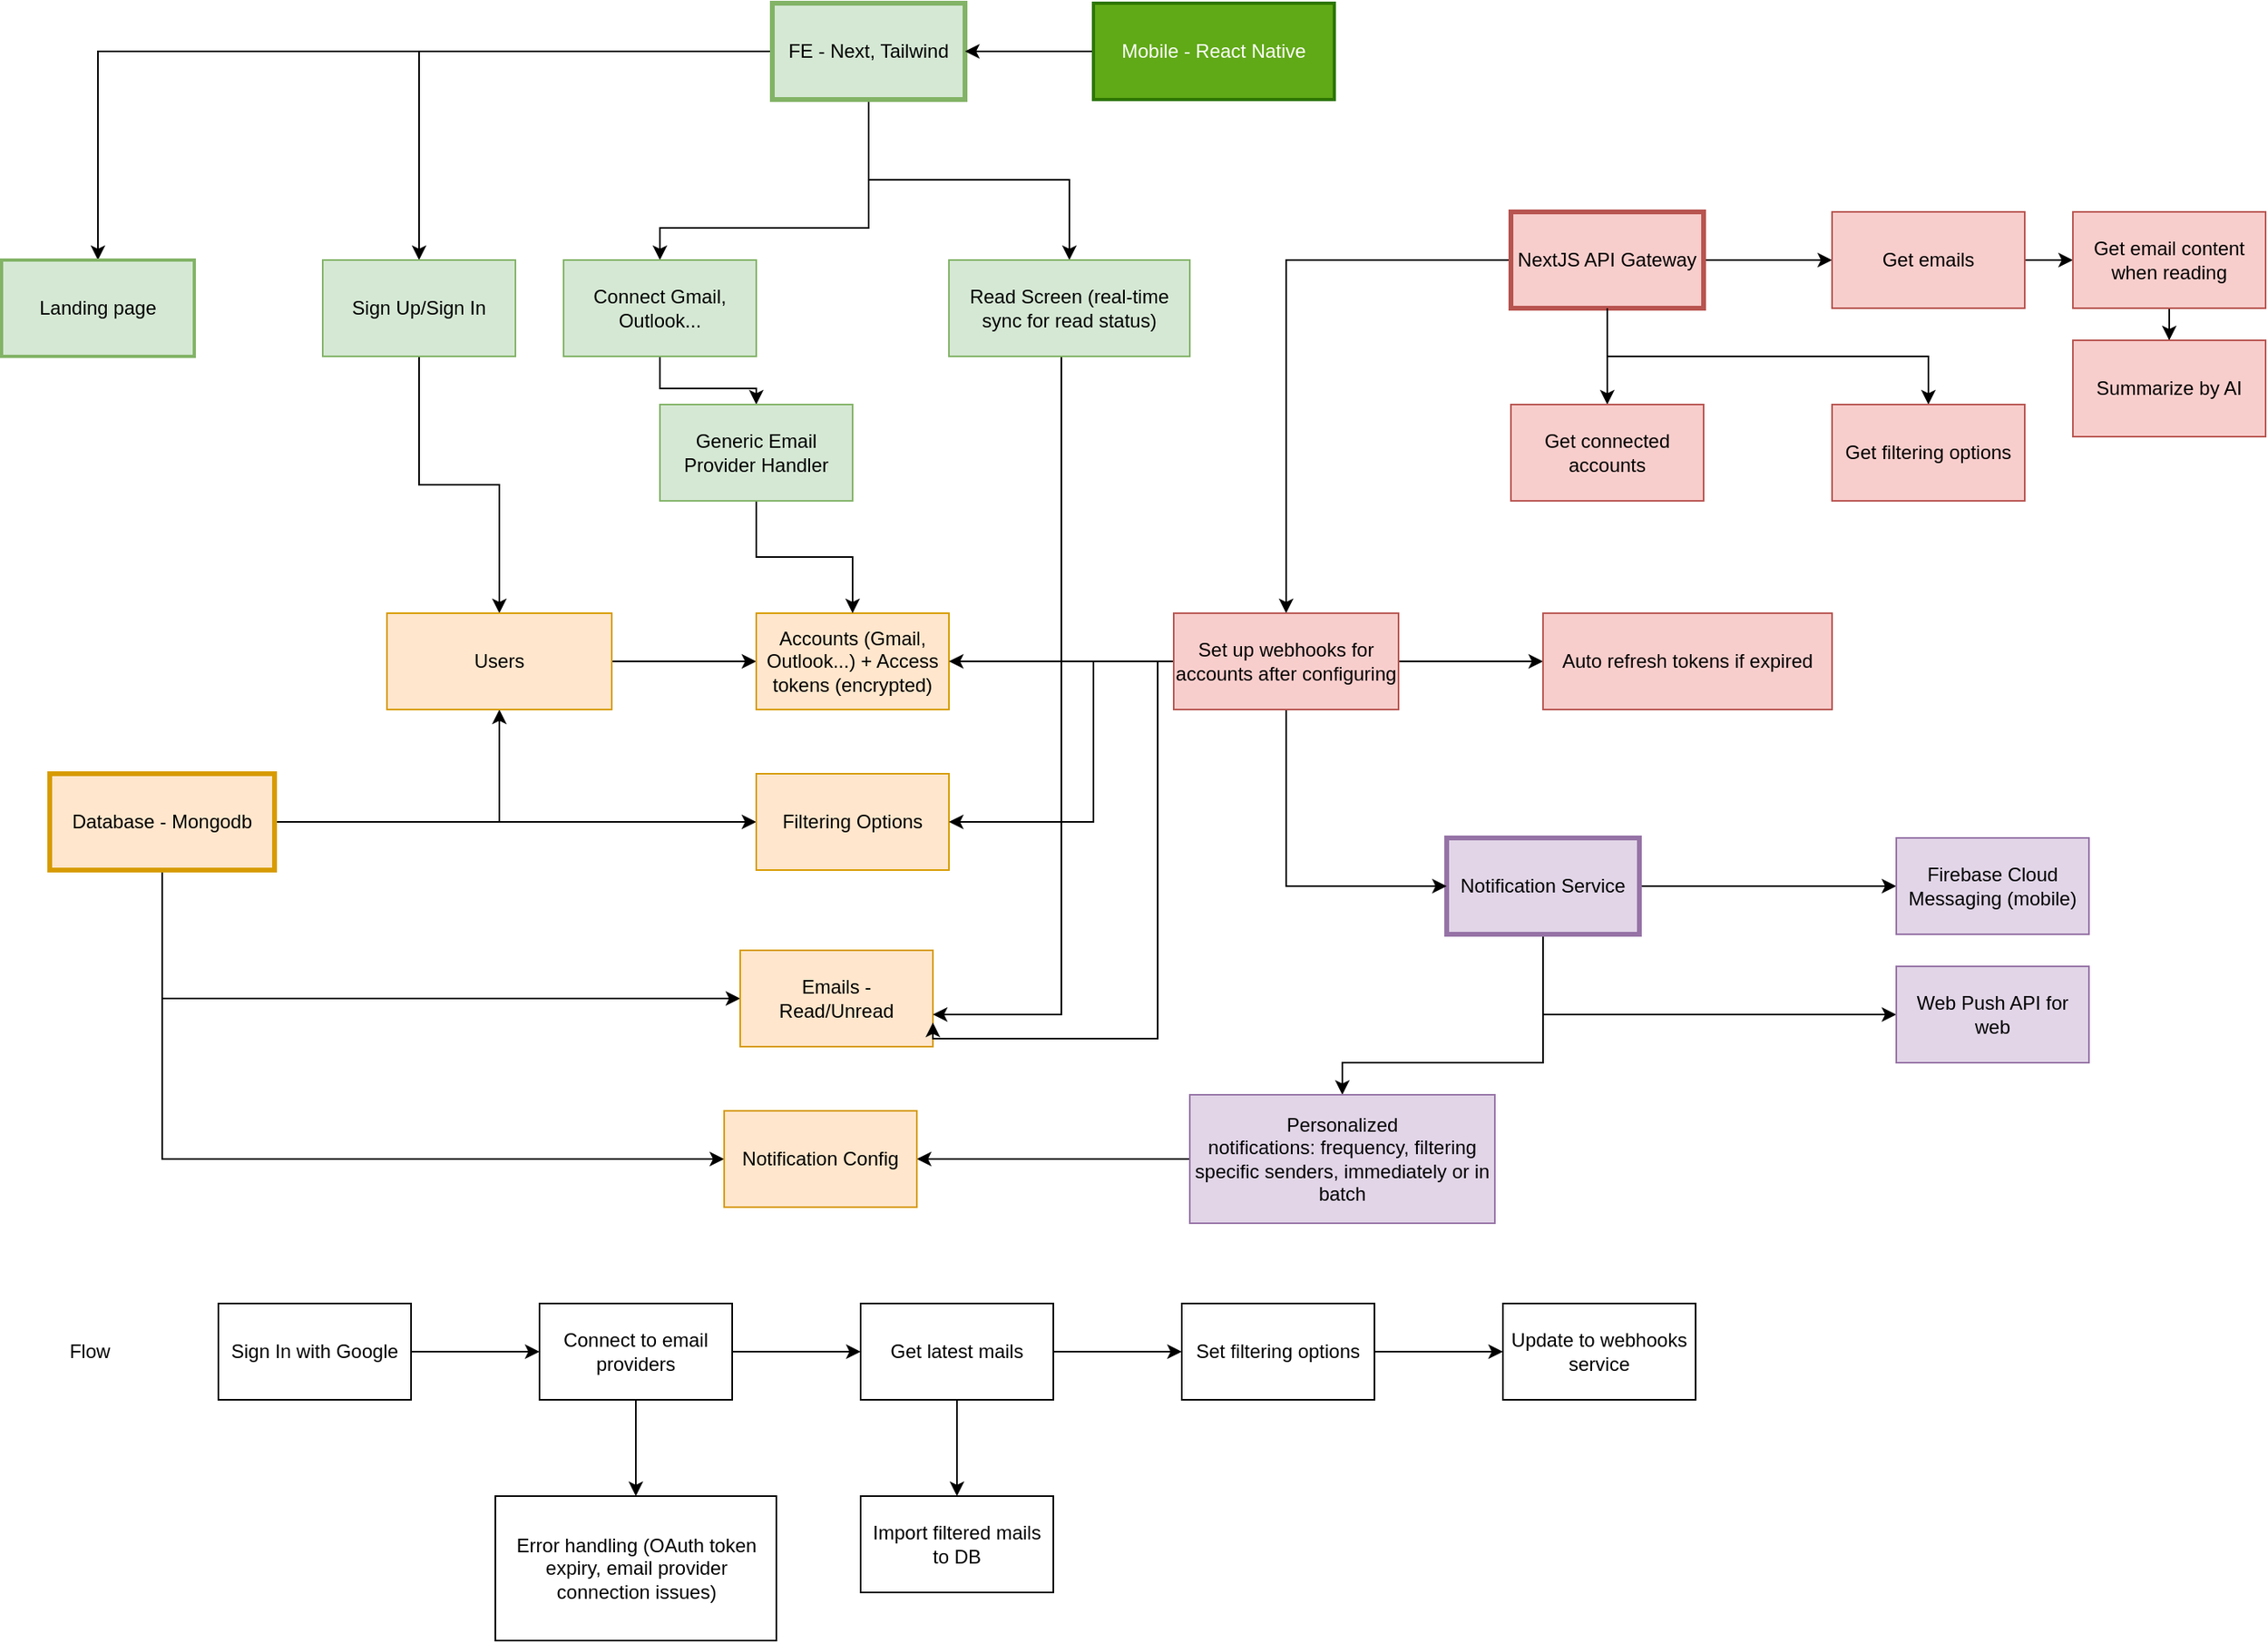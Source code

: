 <mxfile version="24.7.16">
  <diagram name="Trang-1" id="sZ26ORA3GB2YnHU4ORg-">
    <mxGraphModel dx="1834" dy="772" grid="1" gridSize="10" guides="1" tooltips="1" connect="1" arrows="1" fold="1" page="0" pageScale="1" pageWidth="827" pageHeight="1169" math="0" shadow="0">
      <root>
        <mxCell id="0" />
        <mxCell id="1" parent="0" />
        <mxCell id="-4XnIBtAPIhg3w7pLhLC-5" value="" style="edgeStyle=orthogonalEdgeStyle;rounded=0;orthogonalLoop=1;jettySize=auto;html=1;" parent="1" source="-4XnIBtAPIhg3w7pLhLC-1" target="-4XnIBtAPIhg3w7pLhLC-4" edge="1">
          <mxGeometry relative="1" as="geometry" />
        </mxCell>
        <mxCell id="-4XnIBtAPIhg3w7pLhLC-9" value="" style="edgeStyle=orthogonalEdgeStyle;rounded=0;orthogonalLoop=1;jettySize=auto;html=1;entryX=0.5;entryY=0;entryDx=0;entryDy=0;" parent="1" source="-4XnIBtAPIhg3w7pLhLC-1" target="-4XnIBtAPIhg3w7pLhLC-8" edge="1">
          <mxGeometry relative="1" as="geometry">
            <Array as="points">
              <mxPoint x="130" y="190" />
              <mxPoint x="190" y="190" />
            </Array>
          </mxGeometry>
        </mxCell>
        <mxCell id="sn20mlSqS-HbytY9ccLU-24" value="" style="edgeStyle=orthogonalEdgeStyle;rounded=0;orthogonalLoop=1;jettySize=auto;html=1;" parent="1" source="-4XnIBtAPIhg3w7pLhLC-1" target="sn20mlSqS-HbytY9ccLU-23" edge="1">
          <mxGeometry relative="1" as="geometry" />
        </mxCell>
        <mxCell id="sn20mlSqS-HbytY9ccLU-37" value="" style="edgeStyle=orthogonalEdgeStyle;rounded=0;orthogonalLoop=1;jettySize=auto;html=1;" parent="1" source="-4XnIBtAPIhg3w7pLhLC-1" target="sn20mlSqS-HbytY9ccLU-36" edge="1">
          <mxGeometry relative="1" as="geometry" />
        </mxCell>
        <mxCell id="-4XnIBtAPIhg3w7pLhLC-1" value="FE - Next, Tailwind" style="rounded=0;whiteSpace=wrap;html=1;fillColor=#d5e8d4;strokeColor=#82b366;strokeWidth=3;" parent="1" vertex="1">
          <mxGeometry x="200" y="50" width="120" height="60" as="geometry" />
        </mxCell>
        <mxCell id="sn20mlSqS-HbytY9ccLU-10" style="edgeStyle=orthogonalEdgeStyle;rounded=0;orthogonalLoop=1;jettySize=auto;html=1;entryX=0.5;entryY=0;entryDx=0;entryDy=0;" parent="1" source="-4XnIBtAPIhg3w7pLhLC-4" target="sn20mlSqS-HbytY9ccLU-5" edge="1">
          <mxGeometry relative="1" as="geometry" />
        </mxCell>
        <mxCell id="-4XnIBtAPIhg3w7pLhLC-4" value="Sign Up/Sign In" style="rounded=0;whiteSpace=wrap;html=1;fillColor=#d5e8d4;strokeColor=#82b366;" parent="1" vertex="1">
          <mxGeometry x="-80" y="210" width="120" height="60" as="geometry" />
        </mxCell>
        <mxCell id="Ho3KDSB0VRyxntUYbUB0-30" value="" style="edgeStyle=orthogonalEdgeStyle;rounded=0;orthogonalLoop=1;jettySize=auto;html=1;" parent="1" source="-4XnIBtAPIhg3w7pLhLC-8" target="Ho3KDSB0VRyxntUYbUB0-29" edge="1">
          <mxGeometry relative="1" as="geometry" />
        </mxCell>
        <mxCell id="-4XnIBtAPIhg3w7pLhLC-8" value="Connect Gmail, Outlook..." style="rounded=0;whiteSpace=wrap;html=1;fillColor=#d5e8d4;strokeColor=#82b366;" parent="1" vertex="1">
          <mxGeometry x="70" y="210" width="120" height="60" as="geometry" />
        </mxCell>
        <mxCell id="Ho3KDSB0VRyxntUYbUB0-14" value="" style="edgeStyle=orthogonalEdgeStyle;rounded=0;orthogonalLoop=1;jettySize=auto;html=1;" parent="1" source="sn20mlSqS-HbytY9ccLU-1" target="-4XnIBtAPIhg3w7pLhLC-1" edge="1">
          <mxGeometry relative="1" as="geometry" />
        </mxCell>
        <mxCell id="sn20mlSqS-HbytY9ccLU-1" value="Mobile - React Native" style="rounded=0;whiteSpace=wrap;html=1;fillColor=#60a917;strokeColor=#2D7600;fontColor=#ffffff;strokeWidth=2;" parent="1" vertex="1">
          <mxGeometry x="400" y="50" width="150" height="60" as="geometry" />
        </mxCell>
        <mxCell id="sn20mlSqS-HbytY9ccLU-6" value="" style="edgeStyle=orthogonalEdgeStyle;rounded=0;orthogonalLoop=1;jettySize=auto;html=1;" parent="1" source="sn20mlSqS-HbytY9ccLU-3" target="sn20mlSqS-HbytY9ccLU-5" edge="1">
          <mxGeometry relative="1" as="geometry" />
        </mxCell>
        <mxCell id="sn20mlSqS-HbytY9ccLU-12" value="" style="edgeStyle=orthogonalEdgeStyle;rounded=0;orthogonalLoop=1;jettySize=auto;html=1;" parent="1" source="sn20mlSqS-HbytY9ccLU-3" target="sn20mlSqS-HbytY9ccLU-11" edge="1">
          <mxGeometry relative="1" as="geometry">
            <Array as="points">
              <mxPoint x="-180" y="670" />
            </Array>
          </mxGeometry>
        </mxCell>
        <mxCell id="sn20mlSqS-HbytY9ccLU-14" value="" style="edgeStyle=orthogonalEdgeStyle;rounded=0;orthogonalLoop=1;jettySize=auto;html=1;" parent="1" source="sn20mlSqS-HbytY9ccLU-3" target="sn20mlSqS-HbytY9ccLU-13" edge="1">
          <mxGeometry relative="1" as="geometry" />
        </mxCell>
        <mxCell id="Ho3KDSB0VRyxntUYbUB0-36" value="" style="edgeStyle=orthogonalEdgeStyle;rounded=0;orthogonalLoop=1;jettySize=auto;html=1;" parent="1" source="sn20mlSqS-HbytY9ccLU-3" target="Ho3KDSB0VRyxntUYbUB0-35" edge="1">
          <mxGeometry relative="1" as="geometry">
            <Array as="points">
              <mxPoint x="-180" y="770" />
            </Array>
          </mxGeometry>
        </mxCell>
        <mxCell id="sn20mlSqS-HbytY9ccLU-3" value="Database - Mongodb" style="rounded=0;whiteSpace=wrap;html=1;fillColor=#ffe6cc;strokeColor=#d79b00;strokeWidth=3;" parent="1" vertex="1">
          <mxGeometry x="-250" y="530" width="140" height="60" as="geometry" />
        </mxCell>
        <mxCell id="sn20mlSqS-HbytY9ccLU-8" value="" style="edgeStyle=orthogonalEdgeStyle;rounded=0;orthogonalLoop=1;jettySize=auto;html=1;" parent="1" source="sn20mlSqS-HbytY9ccLU-5" target="sn20mlSqS-HbytY9ccLU-7" edge="1">
          <mxGeometry relative="1" as="geometry" />
        </mxCell>
        <mxCell id="sn20mlSqS-HbytY9ccLU-5" value="Users" style="rounded=0;whiteSpace=wrap;html=1;fillColor=#ffe6cc;strokeColor=#d79b00;" parent="1" vertex="1">
          <mxGeometry x="-40" y="430" width="140" height="60" as="geometry" />
        </mxCell>
        <mxCell id="sn20mlSqS-HbytY9ccLU-7" value="Accounts (Gmail, Outlook...) + Access tokens (encrypted)" style="whiteSpace=wrap;html=1;rounded=0;fillColor=#ffe6cc;strokeColor=#d79b00;" parent="1" vertex="1">
          <mxGeometry x="190" y="430" width="120" height="60" as="geometry" />
        </mxCell>
        <mxCell id="sn20mlSqS-HbytY9ccLU-11" value="Emails - Read/Unread" style="whiteSpace=wrap;html=1;fillColor=#ffe6cc;strokeColor=#d79b00;rounded=0;" parent="1" vertex="1">
          <mxGeometry x="180" y="640" width="120" height="60" as="geometry" />
        </mxCell>
        <mxCell id="sn20mlSqS-HbytY9ccLU-13" value="Filtering Options" style="whiteSpace=wrap;html=1;fillColor=#ffe6cc;strokeColor=#d79b00;rounded=0;" parent="1" vertex="1">
          <mxGeometry x="190" y="530" width="120" height="60" as="geometry" />
        </mxCell>
        <mxCell id="sn20mlSqS-HbytY9ccLU-40" value="" style="edgeStyle=orthogonalEdgeStyle;rounded=0;orthogonalLoop=1;jettySize=auto;html=1;" parent="1" source="sn20mlSqS-HbytY9ccLU-17" target="sn20mlSqS-HbytY9ccLU-39" edge="1">
          <mxGeometry relative="1" as="geometry" />
        </mxCell>
        <mxCell id="sn20mlSqS-HbytY9ccLU-46" value="" style="edgeStyle=orthogonalEdgeStyle;rounded=0;orthogonalLoop=1;jettySize=auto;html=1;" parent="1" source="sn20mlSqS-HbytY9ccLU-17" target="sn20mlSqS-HbytY9ccLU-45" edge="1">
          <mxGeometry relative="1" as="geometry" />
        </mxCell>
        <mxCell id="Ho3KDSB0VRyxntUYbUB0-15" style="edgeStyle=orthogonalEdgeStyle;rounded=0;orthogonalLoop=1;jettySize=auto;html=1;" parent="1" source="sn20mlSqS-HbytY9ccLU-17" target="sn20mlSqS-HbytY9ccLU-34" edge="1">
          <mxGeometry relative="1" as="geometry" />
        </mxCell>
        <mxCell id="sn20mlSqS-HbytY9ccLU-17" value="NextJS API Gateway" style="whiteSpace=wrap;html=1;fillColor=#f8cecc;strokeColor=#b85450;rounded=0;strokeWidth=3;" parent="1" vertex="1">
          <mxGeometry x="660" y="180" width="120" height="60" as="geometry" />
        </mxCell>
        <mxCell id="Ho3KDSB0VRyxntUYbUB0-24" value="" style="edgeStyle=orthogonalEdgeStyle;rounded=0;orthogonalLoop=1;jettySize=auto;html=1;" parent="1" source="sn20mlSqS-HbytY9ccLU-21" target="Ho3KDSB0VRyxntUYbUB0-23" edge="1">
          <mxGeometry relative="1" as="geometry" />
        </mxCell>
        <mxCell id="Ho3KDSB0VRyxntUYbUB0-26" value="" style="edgeStyle=orthogonalEdgeStyle;rounded=0;orthogonalLoop=1;jettySize=auto;html=1;" parent="1" source="sn20mlSqS-HbytY9ccLU-21" target="Ho3KDSB0VRyxntUYbUB0-25" edge="1">
          <mxGeometry relative="1" as="geometry">
            <Array as="points">
              <mxPoint x="680" y="680" />
            </Array>
          </mxGeometry>
        </mxCell>
        <mxCell id="Ho3KDSB0VRyxntUYbUB0-34" value="" style="edgeStyle=orthogonalEdgeStyle;rounded=0;orthogonalLoop=1;jettySize=auto;html=1;" parent="1" source="sn20mlSqS-HbytY9ccLU-21" target="Ho3KDSB0VRyxntUYbUB0-33" edge="1">
          <mxGeometry relative="1" as="geometry">
            <Array as="points">
              <mxPoint x="680" y="710" />
              <mxPoint x="555" y="710" />
            </Array>
          </mxGeometry>
        </mxCell>
        <mxCell id="sn20mlSqS-HbytY9ccLU-21" value="Notification Service" style="whiteSpace=wrap;html=1;fillColor=#e1d5e7;strokeColor=#9673a6;rounded=0;strokeWidth=3;" parent="1" vertex="1">
          <mxGeometry x="620" y="570" width="120" height="60" as="geometry" />
        </mxCell>
        <mxCell id="sn20mlSqS-HbytY9ccLU-29" style="edgeStyle=orthogonalEdgeStyle;rounded=0;orthogonalLoop=1;jettySize=auto;html=1;" parent="1" source="sn20mlSqS-HbytY9ccLU-23" target="sn20mlSqS-HbytY9ccLU-11" edge="1">
          <mxGeometry relative="1" as="geometry">
            <Array as="points">
              <mxPoint x="380" y="680" />
            </Array>
          </mxGeometry>
        </mxCell>
        <mxCell id="sn20mlSqS-HbytY9ccLU-23" value="Read Screen (real-time sync for read status)" style="whiteSpace=wrap;html=1;fillColor=#d5e8d4;strokeColor=#82b366;rounded=0;" parent="1" vertex="1">
          <mxGeometry x="310" y="210" width="150" height="60" as="geometry" />
        </mxCell>
        <mxCell id="sn20mlSqS-HbytY9ccLU-38" style="edgeStyle=orthogonalEdgeStyle;rounded=0;orthogonalLoop=1;jettySize=auto;html=1;" parent="1" source="sn20mlSqS-HbytY9ccLU-34" target="sn20mlSqS-HbytY9ccLU-21" edge="1">
          <mxGeometry relative="1" as="geometry">
            <Array as="points">
              <mxPoint x="520" y="550" />
              <mxPoint x="520" y="550" />
            </Array>
          </mxGeometry>
        </mxCell>
        <mxCell id="Ho3KDSB0VRyxntUYbUB0-16" style="edgeStyle=orthogonalEdgeStyle;rounded=0;orthogonalLoop=1;jettySize=auto;html=1;entryX=1;entryY=0.5;entryDx=0;entryDy=0;" parent="1" source="sn20mlSqS-HbytY9ccLU-34" target="sn20mlSqS-HbytY9ccLU-7" edge="1">
          <mxGeometry relative="1" as="geometry" />
        </mxCell>
        <mxCell id="Ho3KDSB0VRyxntUYbUB0-17" style="edgeStyle=orthogonalEdgeStyle;rounded=0;orthogonalLoop=1;jettySize=auto;html=1;entryX=1;entryY=0.5;entryDx=0;entryDy=0;" parent="1" source="sn20mlSqS-HbytY9ccLU-34" target="sn20mlSqS-HbytY9ccLU-13" edge="1">
          <mxGeometry relative="1" as="geometry">
            <Array as="points">
              <mxPoint x="400" y="460" />
              <mxPoint x="400" y="560" />
            </Array>
          </mxGeometry>
        </mxCell>
        <mxCell id="Ho3KDSB0VRyxntUYbUB0-18" style="edgeStyle=orthogonalEdgeStyle;rounded=0;orthogonalLoop=1;jettySize=auto;html=1;entryX=1;entryY=0.75;entryDx=0;entryDy=0;" parent="1" source="sn20mlSqS-HbytY9ccLU-34" target="sn20mlSqS-HbytY9ccLU-11" edge="1">
          <mxGeometry relative="1" as="geometry">
            <Array as="points">
              <mxPoint x="440" y="460" />
              <mxPoint x="440" y="695" />
            </Array>
          </mxGeometry>
        </mxCell>
        <mxCell id="Ho3KDSB0VRyxntUYbUB0-22" value="" style="edgeStyle=orthogonalEdgeStyle;rounded=0;orthogonalLoop=1;jettySize=auto;html=1;" parent="1" source="sn20mlSqS-HbytY9ccLU-34" target="Ho3KDSB0VRyxntUYbUB0-21" edge="1">
          <mxGeometry relative="1" as="geometry" />
        </mxCell>
        <mxCell id="sn20mlSqS-HbytY9ccLU-34" value="Set up webhooks for accounts after configuring" style="whiteSpace=wrap;html=1;fillColor=#f8cecc;strokeColor=#b85450;rounded=0;" parent="1" vertex="1">
          <mxGeometry x="450" y="430" width="140" height="60" as="geometry" />
        </mxCell>
        <mxCell id="sn20mlSqS-HbytY9ccLU-36" value="Landing page" style="whiteSpace=wrap;html=1;fillColor=#d5e8d4;strokeColor=#82b366;rounded=0;strokeWidth=2;" parent="1" vertex="1">
          <mxGeometry x="-280" y="210" width="120" height="60" as="geometry" />
        </mxCell>
        <mxCell id="sn20mlSqS-HbytY9ccLU-43" value="" style="edgeStyle=orthogonalEdgeStyle;rounded=0;orthogonalLoop=1;jettySize=auto;html=1;exitX=0.5;exitY=1;exitDx=0;exitDy=0;" parent="1" source="sn20mlSqS-HbytY9ccLU-17" target="sn20mlSqS-HbytY9ccLU-41" edge="1">
          <mxGeometry relative="1" as="geometry" />
        </mxCell>
        <mxCell id="SvRrcNwXcUUWf0sOA4Cr-2" value="" style="edgeStyle=orthogonalEdgeStyle;rounded=0;orthogonalLoop=1;jettySize=auto;html=1;" edge="1" parent="1" source="sn20mlSqS-HbytY9ccLU-39" target="SvRrcNwXcUUWf0sOA4Cr-1">
          <mxGeometry relative="1" as="geometry" />
        </mxCell>
        <mxCell id="sn20mlSqS-HbytY9ccLU-39" value="Get emails" style="whiteSpace=wrap;html=1;fillColor=#f8cecc;strokeColor=#b85450;rounded=0;" parent="1" vertex="1">
          <mxGeometry x="860" y="180" width="120" height="60" as="geometry" />
        </mxCell>
        <mxCell id="sn20mlSqS-HbytY9ccLU-41" value="Get filtering options" style="whiteSpace=wrap;html=1;fillColor=#f8cecc;strokeColor=#b85450;rounded=0;" parent="1" vertex="1">
          <mxGeometry x="860" y="300" width="120" height="60" as="geometry" />
        </mxCell>
        <mxCell id="sn20mlSqS-HbytY9ccLU-45" value="Get connected accounts" style="whiteSpace=wrap;html=1;fillColor=#f8cecc;strokeColor=#b85450;rounded=0;" parent="1" vertex="1">
          <mxGeometry x="660" y="300" width="120" height="60" as="geometry" />
        </mxCell>
        <mxCell id="Ho3KDSB0VRyxntUYbUB0-3" value="" style="edgeStyle=orthogonalEdgeStyle;rounded=0;orthogonalLoop=1;jettySize=auto;html=1;" parent="1" source="Ho3KDSB0VRyxntUYbUB0-1" target="Ho3KDSB0VRyxntUYbUB0-2" edge="1">
          <mxGeometry relative="1" as="geometry" />
        </mxCell>
        <mxCell id="Ho3KDSB0VRyxntUYbUB0-1" value="Sign In with Google" style="rounded=0;whiteSpace=wrap;html=1;" parent="1" vertex="1">
          <mxGeometry x="-145" y="860" width="120" height="60" as="geometry" />
        </mxCell>
        <mxCell id="Ho3KDSB0VRyxntUYbUB0-5" value="" style="edgeStyle=orthogonalEdgeStyle;rounded=0;orthogonalLoop=1;jettySize=auto;html=1;" parent="1" source="Ho3KDSB0VRyxntUYbUB0-2" target="Ho3KDSB0VRyxntUYbUB0-4" edge="1">
          <mxGeometry relative="1" as="geometry" />
        </mxCell>
        <mxCell id="Ho3KDSB0VRyxntUYbUB0-28" value="" style="edgeStyle=orthogonalEdgeStyle;rounded=0;orthogonalLoop=1;jettySize=auto;html=1;" parent="1" source="Ho3KDSB0VRyxntUYbUB0-2" target="Ho3KDSB0VRyxntUYbUB0-27" edge="1">
          <mxGeometry relative="1" as="geometry" />
        </mxCell>
        <mxCell id="Ho3KDSB0VRyxntUYbUB0-2" value="Connect to email providers" style="whiteSpace=wrap;html=1;rounded=0;" parent="1" vertex="1">
          <mxGeometry x="55" y="860" width="120" height="60" as="geometry" />
        </mxCell>
        <mxCell id="Ho3KDSB0VRyxntUYbUB0-7" value="" style="edgeStyle=orthogonalEdgeStyle;rounded=0;orthogonalLoop=1;jettySize=auto;html=1;" parent="1" source="Ho3KDSB0VRyxntUYbUB0-4" target="Ho3KDSB0VRyxntUYbUB0-6" edge="1">
          <mxGeometry relative="1" as="geometry" />
        </mxCell>
        <mxCell id="Ho3KDSB0VRyxntUYbUB0-9" value="" style="edgeStyle=orthogonalEdgeStyle;rounded=0;orthogonalLoop=1;jettySize=auto;html=1;" parent="1" source="Ho3KDSB0VRyxntUYbUB0-4" target="Ho3KDSB0VRyxntUYbUB0-8" edge="1">
          <mxGeometry relative="1" as="geometry" />
        </mxCell>
        <mxCell id="Ho3KDSB0VRyxntUYbUB0-4" value="Get latest mails" style="whiteSpace=wrap;html=1;rounded=0;" parent="1" vertex="1">
          <mxGeometry x="255" y="860" width="120" height="60" as="geometry" />
        </mxCell>
        <mxCell id="Ho3KDSB0VRyxntUYbUB0-11" value="" style="edgeStyle=orthogonalEdgeStyle;rounded=0;orthogonalLoop=1;jettySize=auto;html=1;" parent="1" source="Ho3KDSB0VRyxntUYbUB0-6" target="Ho3KDSB0VRyxntUYbUB0-10" edge="1">
          <mxGeometry relative="1" as="geometry" />
        </mxCell>
        <mxCell id="Ho3KDSB0VRyxntUYbUB0-6" value="Set filtering options" style="whiteSpace=wrap;html=1;rounded=0;" parent="1" vertex="1">
          <mxGeometry x="455" y="860" width="120" height="60" as="geometry" />
        </mxCell>
        <mxCell id="Ho3KDSB0VRyxntUYbUB0-8" value="Import filtered mails to DB" style="whiteSpace=wrap;html=1;rounded=0;" parent="1" vertex="1">
          <mxGeometry x="255" y="980" width="120" height="60" as="geometry" />
        </mxCell>
        <mxCell id="Ho3KDSB0VRyxntUYbUB0-10" value="Update to webhooks service" style="whiteSpace=wrap;html=1;rounded=0;" parent="1" vertex="1">
          <mxGeometry x="655" y="860" width="120" height="60" as="geometry" />
        </mxCell>
        <mxCell id="Ho3KDSB0VRyxntUYbUB0-19" value="Flow" style="text;html=1;align=center;verticalAlign=middle;whiteSpace=wrap;rounded=0;" parent="1" vertex="1">
          <mxGeometry x="-255" y="875" width="60" height="30" as="geometry" />
        </mxCell>
        <mxCell id="Ho3KDSB0VRyxntUYbUB0-21" value="Auto refresh tokens if expired" style="whiteSpace=wrap;html=1;fillColor=#f8cecc;strokeColor=#b85450;rounded=0;" parent="1" vertex="1">
          <mxGeometry x="680" y="430" width="180" height="60" as="geometry" />
        </mxCell>
        <mxCell id="Ho3KDSB0VRyxntUYbUB0-23" value="Firebase Cloud Messaging (mobile)" style="whiteSpace=wrap;html=1;fillColor=#e1d5e7;strokeColor=#9673a6;rounded=0;" parent="1" vertex="1">
          <mxGeometry x="900" y="570" width="120" height="60" as="geometry" />
        </mxCell>
        <mxCell id="Ho3KDSB0VRyxntUYbUB0-25" value="Web Push API for web" style="whiteSpace=wrap;html=1;fillColor=#e1d5e7;strokeColor=#9673a6;rounded=0;strokeWidth=1;" parent="1" vertex="1">
          <mxGeometry x="900" y="650" width="120" height="60" as="geometry" />
        </mxCell>
        <mxCell id="Ho3KDSB0VRyxntUYbUB0-27" value="Error handling (OAuth token expiry, email provider connection issues)" style="whiteSpace=wrap;html=1;rounded=0;" parent="1" vertex="1">
          <mxGeometry x="27.5" y="980" width="175" height="90" as="geometry" />
        </mxCell>
        <mxCell id="Ho3KDSB0VRyxntUYbUB0-31" style="edgeStyle=orthogonalEdgeStyle;rounded=0;orthogonalLoop=1;jettySize=auto;html=1;entryX=0.5;entryY=0;entryDx=0;entryDy=0;" parent="1" source="Ho3KDSB0VRyxntUYbUB0-29" target="sn20mlSqS-HbytY9ccLU-7" edge="1">
          <mxGeometry relative="1" as="geometry" />
        </mxCell>
        <mxCell id="Ho3KDSB0VRyxntUYbUB0-29" value="Generic Email Provider Handler" style="whiteSpace=wrap;html=1;fillColor=#d5e8d4;strokeColor=#82b366;rounded=0;" parent="1" vertex="1">
          <mxGeometry x="130" y="300" width="120" height="60" as="geometry" />
        </mxCell>
        <mxCell id="Ho3KDSB0VRyxntUYbUB0-37" style="edgeStyle=orthogonalEdgeStyle;rounded=0;orthogonalLoop=1;jettySize=auto;html=1;" parent="1" source="Ho3KDSB0VRyxntUYbUB0-33" target="Ho3KDSB0VRyxntUYbUB0-35" edge="1">
          <mxGeometry relative="1" as="geometry" />
        </mxCell>
        <mxCell id="Ho3KDSB0VRyxntUYbUB0-33" value="Personalized notifications:&amp;nbsp;frequency, filtering specific senders, immediately or in batch" style="whiteSpace=wrap;html=1;fillColor=#e1d5e7;strokeColor=#9673a6;rounded=0;strokeWidth=1;" parent="1" vertex="1">
          <mxGeometry x="460" y="730" width="190" height="80" as="geometry" />
        </mxCell>
        <mxCell id="Ho3KDSB0VRyxntUYbUB0-35" value="Notification Config" style="whiteSpace=wrap;html=1;fillColor=#ffe6cc;strokeColor=#d79b00;rounded=0;strokeWidth=1;" parent="1" vertex="1">
          <mxGeometry x="170" y="740" width="120" height="60" as="geometry" />
        </mxCell>
        <mxCell id="SvRrcNwXcUUWf0sOA4Cr-4" value="" style="edgeStyle=orthogonalEdgeStyle;rounded=0;orthogonalLoop=1;jettySize=auto;html=1;" edge="1" parent="1" source="SvRrcNwXcUUWf0sOA4Cr-1" target="SvRrcNwXcUUWf0sOA4Cr-3">
          <mxGeometry relative="1" as="geometry" />
        </mxCell>
        <mxCell id="SvRrcNwXcUUWf0sOA4Cr-1" value="Get email content when reading" style="whiteSpace=wrap;html=1;fillColor=#f8cecc;strokeColor=#b85450;rounded=0;" vertex="1" parent="1">
          <mxGeometry x="1010" y="180" width="120" height="60" as="geometry" />
        </mxCell>
        <mxCell id="SvRrcNwXcUUWf0sOA4Cr-3" value="Summarize by AI" style="whiteSpace=wrap;html=1;fillColor=#f8cecc;strokeColor=#b85450;rounded=0;" vertex="1" parent="1">
          <mxGeometry x="1010" y="260" width="120" height="60" as="geometry" />
        </mxCell>
      </root>
    </mxGraphModel>
  </diagram>
</mxfile>

